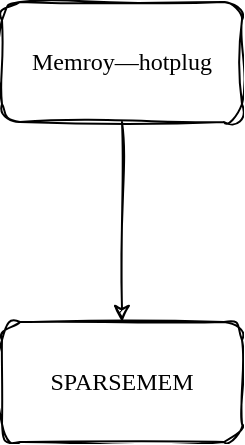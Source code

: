 <mxfile version="24.4.7" type="github">
  <diagram name="第 1 页" id="scFUzCVCDNKK4OAvr2QL">
    <mxGraphModel dx="970" dy="650" grid="1" gridSize="10" guides="1" tooltips="1" connect="1" arrows="1" fold="1" page="1" pageScale="1" pageWidth="827" pageHeight="1169" math="0" shadow="0">
      <root>
        <mxCell id="0" />
        <mxCell id="1" parent="0" />
        <mxCell id="gkODyi6atyCL6Fv894W9-3" style="edgeStyle=orthogonalEdgeStyle;rounded=0;orthogonalLoop=1;jettySize=auto;html=1;sketch=1;curveFitting=1;jiggle=2;" edge="1" parent="1" source="gkODyi6atyCL6Fv894W9-1" target="gkODyi6atyCL6Fv894W9-4">
          <mxGeometry relative="1" as="geometry">
            <mxPoint x="180" y="340" as="targetPoint" />
          </mxGeometry>
        </mxCell>
        <mxCell id="gkODyi6atyCL6Fv894W9-1" value="&lt;font face=&quot;Comic Sans MS&quot;&gt;Memroy—hotplug&lt;/font&gt;" style="rounded=1;whiteSpace=wrap;html=1;sketch=1;curveFitting=1;jiggle=2;fontFamily=Comic Sans MS;" vertex="1" parent="1">
          <mxGeometry x="120" y="210" width="120" height="60" as="geometry" />
        </mxCell>
        <mxCell id="gkODyi6atyCL6Fv894W9-4" value="&lt;font face=&quot;Comic Sans MS&quot;&gt;SPARSEMEM&lt;/font&gt;" style="rounded=1;whiteSpace=wrap;html=1;sketch=1;curveFitting=1;jiggle=2;fontFamily=Comic Sans MS;" vertex="1" parent="1">
          <mxGeometry x="120" y="370" width="120" height="60" as="geometry" />
        </mxCell>
      </root>
    </mxGraphModel>
  </diagram>
</mxfile>
